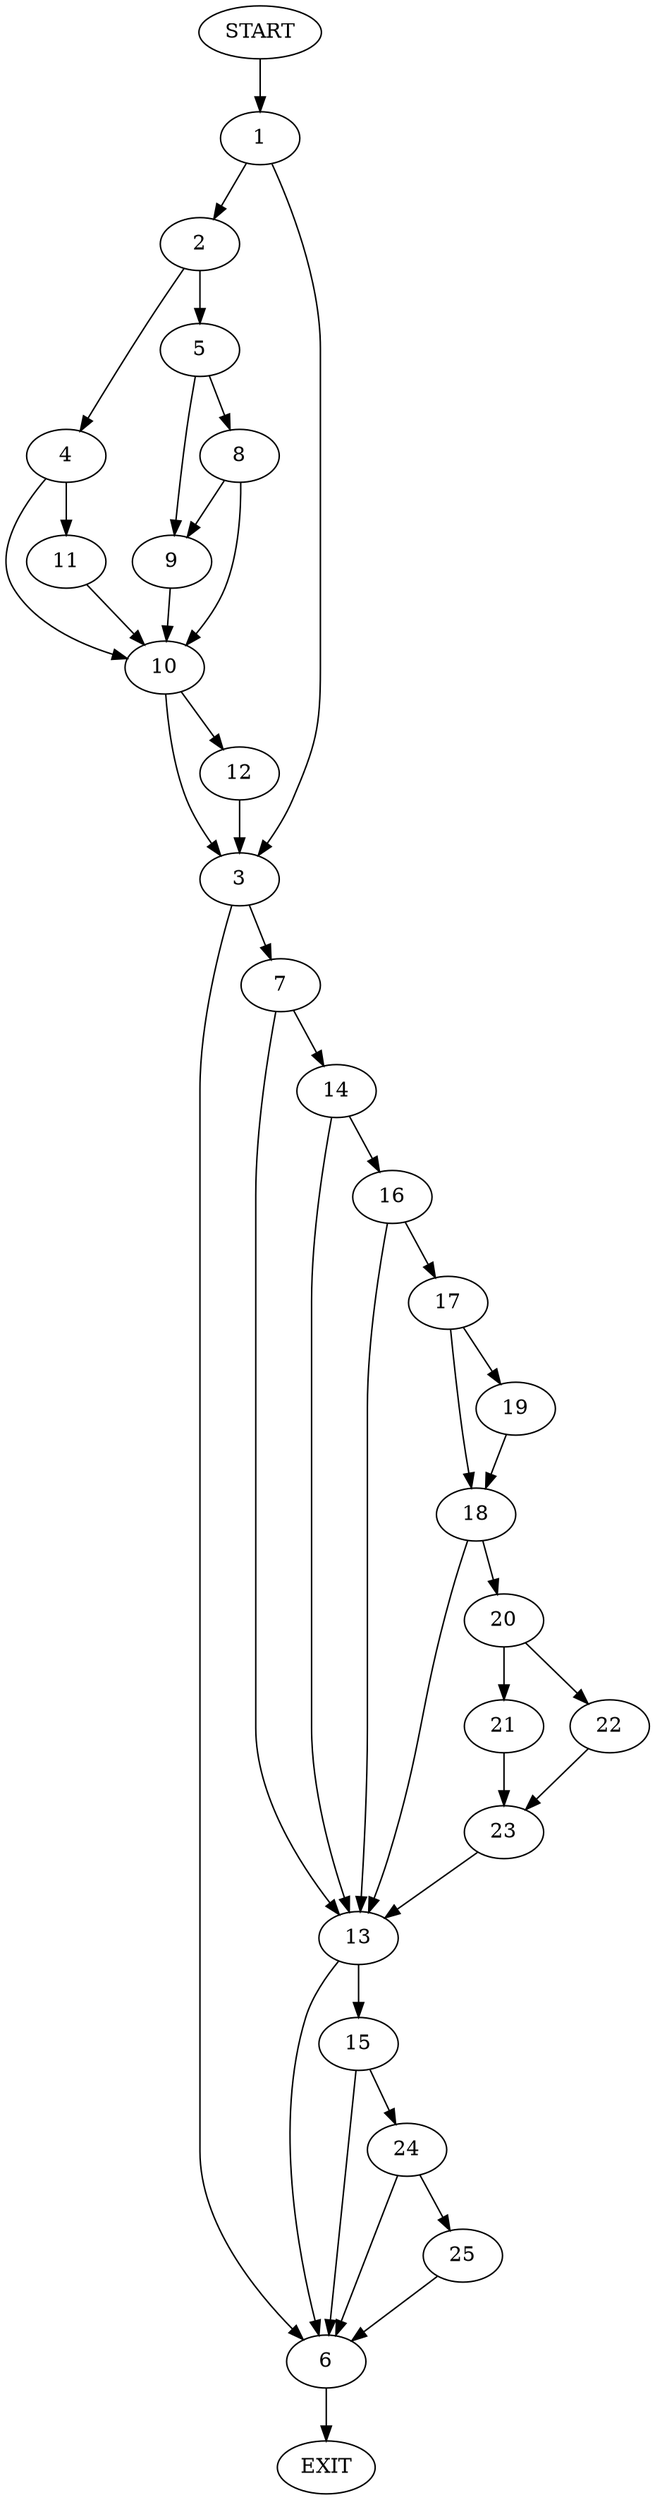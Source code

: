 digraph {
0 [label="START"]
26 [label="EXIT"]
0 -> 1
1 -> 2
1 -> 3
2 -> 4
2 -> 5
3 -> 6
3 -> 7
5 -> 8
5 -> 9
4 -> 10
4 -> 11
11 -> 10
10 -> 12
10 -> 3
8 -> 9
8 -> 10
9 -> 10
12 -> 3
6 -> 26
7 -> 13
7 -> 14
13 -> 6
13 -> 15
14 -> 13
14 -> 16
16 -> 17
16 -> 13
17 -> 18
17 -> 19
19 -> 18
18 -> 13
18 -> 20
20 -> 21
20 -> 22
22 -> 23
21 -> 23
23 -> 13
15 -> 6
15 -> 24
24 -> 6
24 -> 25
25 -> 6
}
